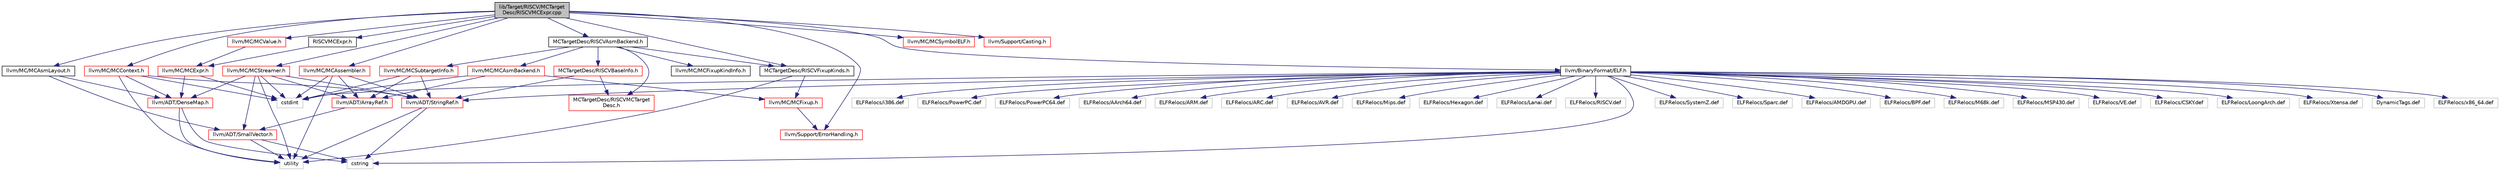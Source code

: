 digraph "lib/Target/RISCV/MCTargetDesc/RISCVMCExpr.cpp"
{
 // LATEX_PDF_SIZE
  bgcolor="transparent";
  edge [fontname="Helvetica",fontsize="10",labelfontname="Helvetica",labelfontsize="10"];
  node [fontname="Helvetica",fontsize="10",shape=record];
  Node1 [label="lib/Target/RISCV/MCTarget\lDesc/RISCVMCExpr.cpp",height=0.2,width=0.4,color="black", fillcolor="grey75", style="filled", fontcolor="black",tooltip=" "];
  Node1 -> Node2 [color="midnightblue",fontsize="10",style="solid",fontname="Helvetica"];
  Node2 [label="RISCVMCExpr.h",height=0.2,width=0.4,color="black",URL="$RISCVMCExpr_8h.html",tooltip=" "];
  Node2 -> Node3 [color="midnightblue",fontsize="10",style="solid",fontname="Helvetica"];
  Node3 [label="llvm/MC/MCExpr.h",height=0.2,width=0.4,color="red",URL="$MCExpr_8h.html",tooltip=" "];
  Node3 -> Node4 [color="midnightblue",fontsize="10",style="solid",fontname="Helvetica"];
  Node4 [label="llvm/ADT/DenseMap.h",height=0.2,width=0.4,color="red",URL="$DenseMap_8h.html",tooltip=" "];
  Node4 -> Node22 [color="midnightblue",fontsize="10",style="solid",fontname="Helvetica"];
  Node22 [label="cstring",height=0.2,width=0.4,color="grey75",tooltip=" "];
  Node4 -> Node11 [color="midnightblue",fontsize="10",style="solid",fontname="Helvetica"];
  Node11 [label="utility",height=0.2,width=0.4,color="grey75",tooltip=" "];
  Node3 -> Node8 [color="midnightblue",fontsize="10",style="solid",fontname="Helvetica"];
  Node8 [label="cstdint",height=0.2,width=0.4,color="grey75",tooltip=" "];
  Node1 -> Node41 [color="midnightblue",fontsize="10",style="solid",fontname="Helvetica"];
  Node41 [label="MCTargetDesc/RISCVAsmBackend.h",height=0.2,width=0.4,color="black",URL="$RISCVAsmBackend_8h.html",tooltip=" "];
  Node41 -> Node42 [color="midnightblue",fontsize="10",style="solid",fontname="Helvetica"];
  Node42 [label="MCTargetDesc/RISCVBaseInfo.h",height=0.2,width=0.4,color="red",URL="$RISCVBaseInfo_8h.html",tooltip=" "];
  Node42 -> Node43 [color="midnightblue",fontsize="10",style="solid",fontname="Helvetica"];
  Node43 [label="MCTargetDesc/RISCVMCTarget\lDesc.h",height=0.2,width=0.4,color="red",URL="$RISCVMCTargetDesc_8h.html",tooltip=" "];
  Node42 -> Node66 [color="midnightblue",fontsize="10",style="solid",fontname="Helvetica"];
  Node66 [label="llvm/ADT/StringRef.h",height=0.2,width=0.4,color="red",URL="$StringRef_8h.html",tooltip=" "];
  Node66 -> Node22 [color="midnightblue",fontsize="10",style="solid",fontname="Helvetica"];
  Node66 -> Node11 [color="midnightblue",fontsize="10",style="solid",fontname="Helvetica"];
  Node41 -> Node89 [color="midnightblue",fontsize="10",style="solid",fontname="Helvetica"];
  Node89 [label="MCTargetDesc/RISCVFixupKinds.h",height=0.2,width=0.4,color="black",URL="$RISCVFixupKinds_8h.html",tooltip=" "];
  Node89 -> Node90 [color="midnightblue",fontsize="10",style="solid",fontname="Helvetica"];
  Node90 [label="llvm/MC/MCFixup.h",height=0.2,width=0.4,color="red",URL="$MCFixup_8h.html",tooltip=" "];
  Node90 -> Node25 [color="midnightblue",fontsize="10",style="solid",fontname="Helvetica"];
  Node25 [label="llvm/Support/ErrorHandling.h",height=0.2,width=0.4,color="red",URL="$Support_2ErrorHandling_8h.html",tooltip=" "];
  Node89 -> Node11 [color="midnightblue",fontsize="10",style="solid",fontname="Helvetica"];
  Node41 -> Node43 [color="midnightblue",fontsize="10",style="solid",fontname="Helvetica"];
  Node41 -> Node91 [color="midnightblue",fontsize="10",style="solid",fontname="Helvetica"];
  Node91 [label="llvm/MC/MCAsmBackend.h",height=0.2,width=0.4,color="red",URL="$MCAsmBackend_8h.html",tooltip=" "];
  Node91 -> Node46 [color="midnightblue",fontsize="10",style="solid",fontname="Helvetica"];
  Node46 [label="llvm/ADT/ArrayRef.h",height=0.2,width=0.4,color="red",URL="$ArrayRef_8h.html",tooltip=" "];
  Node46 -> Node51 [color="midnightblue",fontsize="10",style="solid",fontname="Helvetica"];
  Node51 [label="llvm/ADT/SmallVector.h",height=0.2,width=0.4,color="red",URL="$SmallVector_8h.html",tooltip=" "];
  Node51 -> Node22 [color="midnightblue",fontsize="10",style="solid",fontname="Helvetica"];
  Node51 -> Node11 [color="midnightblue",fontsize="10",style="solid",fontname="Helvetica"];
  Node91 -> Node90 [color="midnightblue",fontsize="10",style="solid",fontname="Helvetica"];
  Node91 -> Node8 [color="midnightblue",fontsize="10",style="solid",fontname="Helvetica"];
  Node41 -> Node94 [color="midnightblue",fontsize="10",style="solid",fontname="Helvetica"];
  Node94 [label="llvm/MC/MCFixupKindInfo.h",height=0.2,width=0.4,color="black",URL="$MCFixupKindInfo_8h.html",tooltip=" "];
  Node41 -> Node95 [color="midnightblue",fontsize="10",style="solid",fontname="Helvetica"];
  Node95 [label="llvm/MC/MCSubtargetInfo.h",height=0.2,width=0.4,color="red",URL="$MCSubtargetInfo_8h.html",tooltip=" "];
  Node95 -> Node46 [color="midnightblue",fontsize="10",style="solid",fontname="Helvetica"];
  Node95 -> Node66 [color="midnightblue",fontsize="10",style="solid",fontname="Helvetica"];
  Node95 -> Node8 [color="midnightblue",fontsize="10",style="solid",fontname="Helvetica"];
  Node1 -> Node89 [color="midnightblue",fontsize="10",style="solid",fontname="Helvetica"];
  Node1 -> Node100 [color="midnightblue",fontsize="10",style="solid",fontname="Helvetica"];
  Node100 [label="llvm/BinaryFormat/ELF.h",height=0.2,width=0.4,color="black",URL="$BinaryFormat_2ELF_8h.html",tooltip=" "];
  Node100 -> Node66 [color="midnightblue",fontsize="10",style="solid",fontname="Helvetica"];
  Node100 -> Node8 [color="midnightblue",fontsize="10",style="solid",fontname="Helvetica"];
  Node100 -> Node22 [color="midnightblue",fontsize="10",style="solid",fontname="Helvetica"];
  Node100 -> Node101 [color="midnightblue",fontsize="10",style="solid",fontname="Helvetica"];
  Node101 [label="ELFRelocs/x86_64.def",height=0.2,width=0.4,color="grey75",tooltip=" "];
  Node100 -> Node102 [color="midnightblue",fontsize="10",style="solid",fontname="Helvetica"];
  Node102 [label="ELFRelocs/i386.def",height=0.2,width=0.4,color="grey75",tooltip=" "];
  Node100 -> Node103 [color="midnightblue",fontsize="10",style="solid",fontname="Helvetica"];
  Node103 [label="ELFRelocs/PowerPC.def",height=0.2,width=0.4,color="grey75",tooltip=" "];
  Node100 -> Node104 [color="midnightblue",fontsize="10",style="solid",fontname="Helvetica"];
  Node104 [label="ELFRelocs/PowerPC64.def",height=0.2,width=0.4,color="grey75",tooltip=" "];
  Node100 -> Node105 [color="midnightblue",fontsize="10",style="solid",fontname="Helvetica"];
  Node105 [label="ELFRelocs/AArch64.def",height=0.2,width=0.4,color="grey75",tooltip=" "];
  Node100 -> Node106 [color="midnightblue",fontsize="10",style="solid",fontname="Helvetica"];
  Node106 [label="ELFRelocs/ARM.def",height=0.2,width=0.4,color="grey75",tooltip=" "];
  Node100 -> Node107 [color="midnightblue",fontsize="10",style="solid",fontname="Helvetica"];
  Node107 [label="ELFRelocs/ARC.def",height=0.2,width=0.4,color="grey75",tooltip=" "];
  Node100 -> Node108 [color="midnightblue",fontsize="10",style="solid",fontname="Helvetica"];
  Node108 [label="ELFRelocs/AVR.def",height=0.2,width=0.4,color="grey75",tooltip=" "];
  Node100 -> Node109 [color="midnightblue",fontsize="10",style="solid",fontname="Helvetica"];
  Node109 [label="ELFRelocs/Mips.def",height=0.2,width=0.4,color="grey75",tooltip=" "];
  Node100 -> Node110 [color="midnightblue",fontsize="10",style="solid",fontname="Helvetica"];
  Node110 [label="ELFRelocs/Hexagon.def",height=0.2,width=0.4,color="grey75",tooltip=" "];
  Node100 -> Node111 [color="midnightblue",fontsize="10",style="solid",fontname="Helvetica"];
  Node111 [label="ELFRelocs/Lanai.def",height=0.2,width=0.4,color="grey75",tooltip=" "];
  Node100 -> Node112 [color="midnightblue",fontsize="10",style="solid",fontname="Helvetica"];
  Node112 [label="ELFRelocs/RISCV.def",height=0.2,width=0.4,color="grey75",tooltip=" "];
  Node100 -> Node113 [color="midnightblue",fontsize="10",style="solid",fontname="Helvetica"];
  Node113 [label="ELFRelocs/SystemZ.def",height=0.2,width=0.4,color="grey75",tooltip=" "];
  Node100 -> Node114 [color="midnightblue",fontsize="10",style="solid",fontname="Helvetica"];
  Node114 [label="ELFRelocs/Sparc.def",height=0.2,width=0.4,color="grey75",tooltip=" "];
  Node100 -> Node115 [color="midnightblue",fontsize="10",style="solid",fontname="Helvetica"];
  Node115 [label="ELFRelocs/AMDGPU.def",height=0.2,width=0.4,color="grey75",tooltip=" "];
  Node100 -> Node116 [color="midnightblue",fontsize="10",style="solid",fontname="Helvetica"];
  Node116 [label="ELFRelocs/BPF.def",height=0.2,width=0.4,color="grey75",tooltip=" "];
  Node100 -> Node117 [color="midnightblue",fontsize="10",style="solid",fontname="Helvetica"];
  Node117 [label="ELFRelocs/M68k.def",height=0.2,width=0.4,color="grey75",tooltip=" "];
  Node100 -> Node118 [color="midnightblue",fontsize="10",style="solid",fontname="Helvetica"];
  Node118 [label="ELFRelocs/MSP430.def",height=0.2,width=0.4,color="grey75",tooltip=" "];
  Node100 -> Node119 [color="midnightblue",fontsize="10",style="solid",fontname="Helvetica"];
  Node119 [label="ELFRelocs/VE.def",height=0.2,width=0.4,color="grey75",tooltip=" "];
  Node100 -> Node120 [color="midnightblue",fontsize="10",style="solid",fontname="Helvetica"];
  Node120 [label="ELFRelocs/CSKY.def",height=0.2,width=0.4,color="grey75",tooltip=" "];
  Node100 -> Node121 [color="midnightblue",fontsize="10",style="solid",fontname="Helvetica"];
  Node121 [label="ELFRelocs/LoongArch.def",height=0.2,width=0.4,color="grey75",tooltip=" "];
  Node100 -> Node122 [color="midnightblue",fontsize="10",style="solid",fontname="Helvetica"];
  Node122 [label="ELFRelocs/Xtensa.def",height=0.2,width=0.4,color="grey75",tooltip=" "];
  Node100 -> Node123 [color="midnightblue",fontsize="10",style="solid",fontname="Helvetica"];
  Node123 [label="DynamicTags.def",height=0.2,width=0.4,color="grey75",tooltip=" "];
  Node1 -> Node124 [color="midnightblue",fontsize="10",style="solid",fontname="Helvetica"];
  Node124 [label="llvm/MC/MCAsmLayout.h",height=0.2,width=0.4,color="black",URL="$MCAsmLayout_8h.html",tooltip=" "];
  Node124 -> Node4 [color="midnightblue",fontsize="10",style="solid",fontname="Helvetica"];
  Node124 -> Node51 [color="midnightblue",fontsize="10",style="solid",fontname="Helvetica"];
  Node1 -> Node125 [color="midnightblue",fontsize="10",style="solid",fontname="Helvetica"];
  Node125 [label="llvm/MC/MCAssembler.h",height=0.2,width=0.4,color="red",URL="$MCAssembler_8h.html",tooltip=" "];
  Node125 -> Node46 [color="midnightblue",fontsize="10",style="solid",fontname="Helvetica"];
  Node125 -> Node66 [color="midnightblue",fontsize="10",style="solid",fontname="Helvetica"];
  Node125 -> Node8 [color="midnightblue",fontsize="10",style="solid",fontname="Helvetica"];
  Node125 -> Node11 [color="midnightblue",fontsize="10",style="solid",fontname="Helvetica"];
  Node1 -> Node149 [color="midnightblue",fontsize="10",style="solid",fontname="Helvetica"];
  Node149 [label="llvm/MC/MCContext.h",height=0.2,width=0.4,color="red",URL="$MCContext_8h.html",tooltip=" "];
  Node149 -> Node4 [color="midnightblue",fontsize="10",style="solid",fontname="Helvetica"];
  Node149 -> Node66 [color="midnightblue",fontsize="10",style="solid",fontname="Helvetica"];
  Node149 -> Node8 [color="midnightblue",fontsize="10",style="solid",fontname="Helvetica"];
  Node149 -> Node11 [color="midnightblue",fontsize="10",style="solid",fontname="Helvetica"];
  Node1 -> Node167 [color="midnightblue",fontsize="10",style="solid",fontname="Helvetica"];
  Node167 [label="llvm/MC/MCStreamer.h",height=0.2,width=0.4,color="red",URL="$MCStreamer_8h.html",tooltip=" "];
  Node167 -> Node46 [color="midnightblue",fontsize="10",style="solid",fontname="Helvetica"];
  Node167 -> Node4 [color="midnightblue",fontsize="10",style="solid",fontname="Helvetica"];
  Node167 -> Node51 [color="midnightblue",fontsize="10",style="solid",fontname="Helvetica"];
  Node167 -> Node66 [color="midnightblue",fontsize="10",style="solid",fontname="Helvetica"];
  Node167 -> Node8 [color="midnightblue",fontsize="10",style="solid",fontname="Helvetica"];
  Node167 -> Node11 [color="midnightblue",fontsize="10",style="solid",fontname="Helvetica"];
  Node1 -> Node175 [color="midnightblue",fontsize="10",style="solid",fontname="Helvetica"];
  Node175 [label="llvm/MC/MCSymbolELF.h",height=0.2,width=0.4,color="red",URL="$MCSymbolELF_8h.html",tooltip=" "];
  Node1 -> Node176 [color="midnightblue",fontsize="10",style="solid",fontname="Helvetica"];
  Node176 [label="llvm/MC/MCValue.h",height=0.2,width=0.4,color="red",URL="$MCValue_8h.html",tooltip=" "];
  Node176 -> Node3 [color="midnightblue",fontsize="10",style="solid",fontname="Helvetica"];
  Node1 -> Node177 [color="midnightblue",fontsize="10",style="solid",fontname="Helvetica"];
  Node177 [label="llvm/Support/Casting.h",height=0.2,width=0.4,color="red",URL="$Casting_8h.html",tooltip=" "];
  Node1 -> Node25 [color="midnightblue",fontsize="10",style="solid",fontname="Helvetica"];
}
